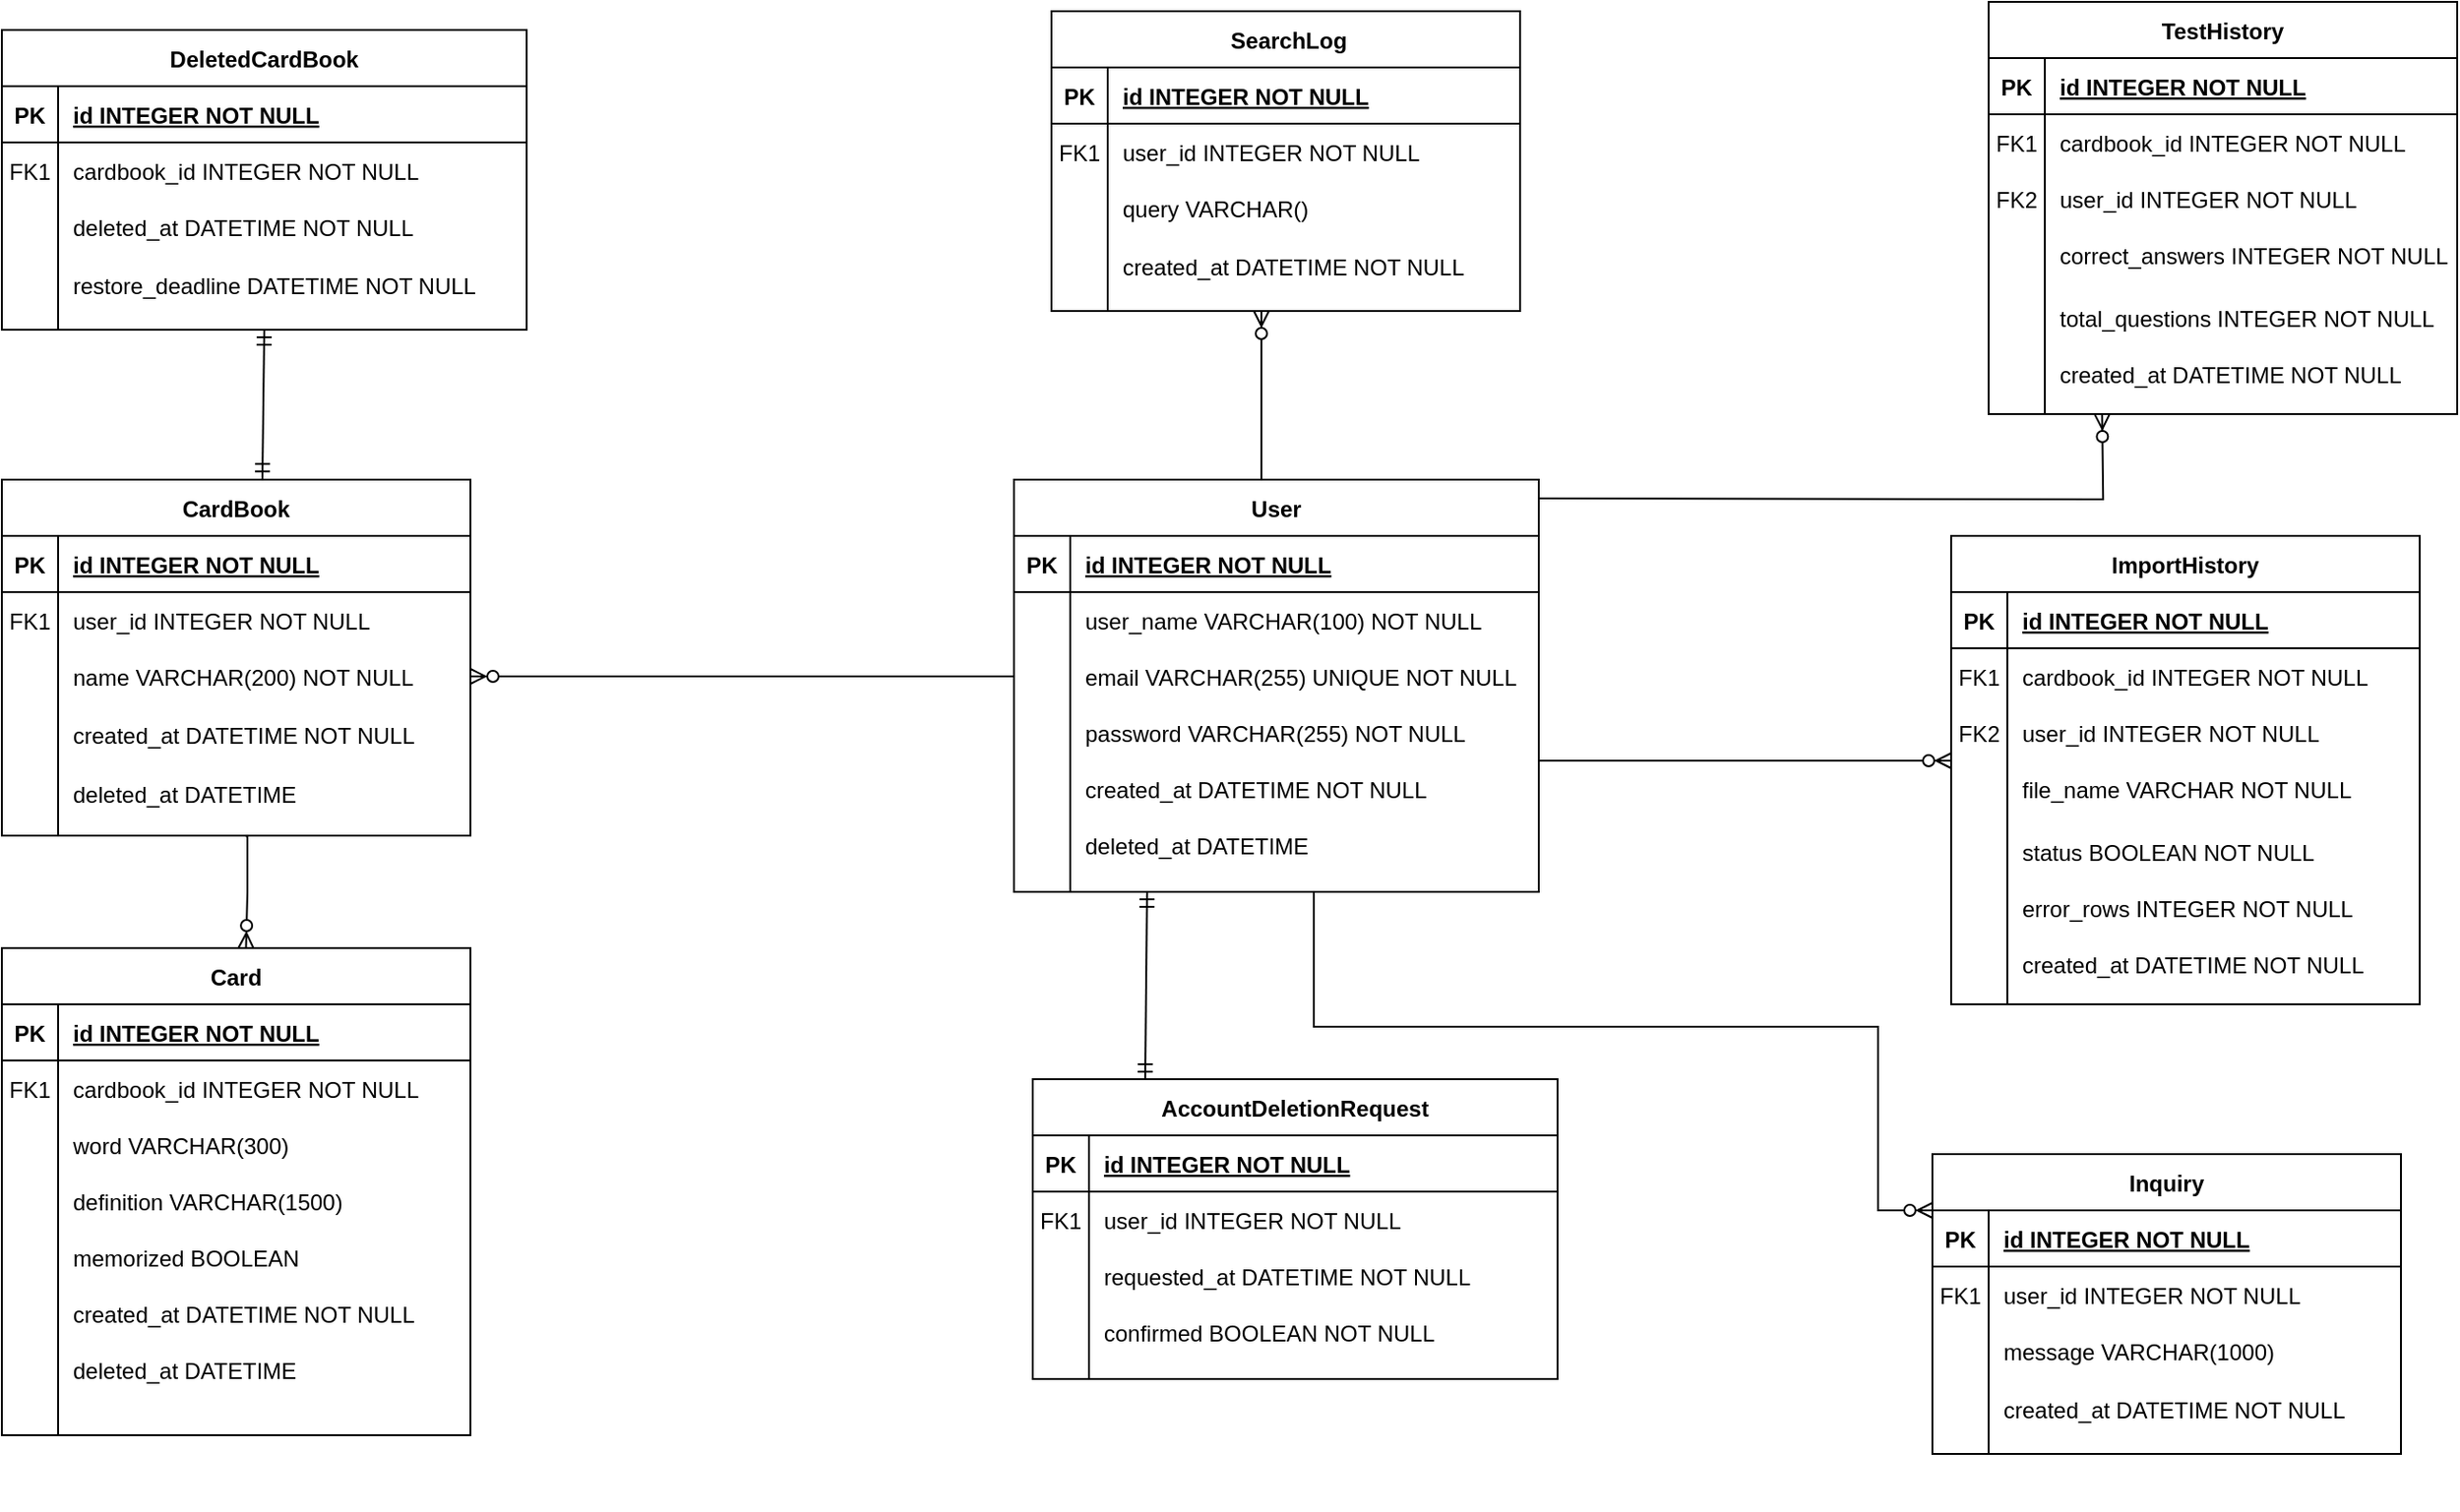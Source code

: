 <mxfile version="24.8.6">
  <diagram id="R2lEEEUBdFMjLlhIrx00" name="Page-1">
    <mxGraphModel dx="1985" dy="1203" grid="1" gridSize="10" guides="1" tooltips="1" connect="1" arrows="1" fold="1" page="1" pageScale="1" pageWidth="1600" pageHeight="900" math="0" shadow="0" extFonts="Permanent Marker^https://fonts.googleapis.com/css?family=Permanent+Marker">
      <root>
        <mxCell id="0" />
        <mxCell id="1" parent="0" />
        <mxCell id="qkzgwU8av69bWZAV1weR-19" value="" style="group" vertex="1" connectable="0" parent="1">
          <mxGeometry x="710" y="320" width="280" height="220" as="geometry" />
        </mxCell>
        <mxCell id="C-vyLk0tnHw3VtMMgP7b-23" value="User" style="shape=table;startSize=30;container=1;collapsible=1;childLayout=tableLayout;fixedRows=1;rowLines=0;fontStyle=1;align=center;resizeLast=1;" parent="qkzgwU8av69bWZAV1weR-19" vertex="1">
          <mxGeometry width="280" height="220" as="geometry" />
        </mxCell>
        <mxCell id="C-vyLk0tnHw3VtMMgP7b-24" value="" style="shape=partialRectangle;collapsible=0;dropTarget=0;pointerEvents=0;fillColor=none;points=[[0,0.5],[1,0.5]];portConstraint=eastwest;top=0;left=0;right=0;bottom=1;" parent="C-vyLk0tnHw3VtMMgP7b-23" vertex="1">
          <mxGeometry y="30" width="280" height="30" as="geometry" />
        </mxCell>
        <mxCell id="C-vyLk0tnHw3VtMMgP7b-25" value="PK" style="shape=partialRectangle;overflow=hidden;connectable=0;fillColor=none;top=0;left=0;bottom=0;right=0;fontStyle=1;" parent="C-vyLk0tnHw3VtMMgP7b-24" vertex="1">
          <mxGeometry width="30.0" height="30" as="geometry">
            <mxRectangle width="30.0" height="30" as="alternateBounds" />
          </mxGeometry>
        </mxCell>
        <mxCell id="C-vyLk0tnHw3VtMMgP7b-26" value="id INTEGER NOT NULL" style="shape=partialRectangle;overflow=hidden;connectable=0;fillColor=none;top=0;left=0;bottom=0;right=0;align=left;spacingLeft=6;fontStyle=5;" parent="C-vyLk0tnHw3VtMMgP7b-24" vertex="1">
          <mxGeometry x="30.0" width="250.0" height="30" as="geometry">
            <mxRectangle width="250.0" height="30" as="alternateBounds" />
          </mxGeometry>
        </mxCell>
        <mxCell id="C-vyLk0tnHw3VtMMgP7b-27" value="" style="shape=partialRectangle;collapsible=0;dropTarget=0;pointerEvents=0;fillColor=none;points=[[0,0.5],[1,0.5]];portConstraint=eastwest;top=0;left=0;right=0;bottom=0;" parent="C-vyLk0tnHw3VtMMgP7b-23" vertex="1">
          <mxGeometry y="60" width="280" height="30" as="geometry" />
        </mxCell>
        <mxCell id="C-vyLk0tnHw3VtMMgP7b-28" value="" style="shape=partialRectangle;overflow=hidden;connectable=0;fillColor=none;top=0;left=0;bottom=0;right=0;" parent="C-vyLk0tnHw3VtMMgP7b-27" vertex="1">
          <mxGeometry width="30.0" height="30" as="geometry">
            <mxRectangle width="30.0" height="30" as="alternateBounds" />
          </mxGeometry>
        </mxCell>
        <mxCell id="C-vyLk0tnHw3VtMMgP7b-29" value="user_name VARCHAR(100) NOT NULL" style="shape=partialRectangle;overflow=hidden;connectable=0;fillColor=none;top=0;left=0;bottom=0;right=0;align=left;spacingLeft=6;" parent="C-vyLk0tnHw3VtMMgP7b-27" vertex="1">
          <mxGeometry x="30.0" width="250.0" height="30" as="geometry">
            <mxRectangle width="250.0" height="30" as="alternateBounds" />
          </mxGeometry>
        </mxCell>
        <mxCell id="qkzgwU8av69bWZAV1weR-18" value="" style="group" vertex="1" connectable="0" parent="qkzgwU8av69bWZAV1weR-19">
          <mxGeometry x="30.0" y="90" width="240.0" height="130" as="geometry" />
        </mxCell>
        <mxCell id="qkzgwU8av69bWZAV1weR-10" value="email VARCHAR(255) UNIQUE NOT NULL" style="shape=partialRectangle;overflow=hidden;connectable=0;fillColor=none;top=0;left=0;bottom=0;right=0;align=left;spacingLeft=6;" vertex="1" parent="qkzgwU8av69bWZAV1weR-18">
          <mxGeometry width="240.0" height="30" as="geometry">
            <mxRectangle width="240.0" height="30" as="alternateBounds" />
          </mxGeometry>
        </mxCell>
        <mxCell id="qkzgwU8av69bWZAV1weR-11" value="password VARCHAR(255) NOT NULL" style="shape=partialRectangle;overflow=hidden;connectable=0;fillColor=none;top=0;left=0;bottom=0;right=0;align=left;spacingLeft=6;" vertex="1" parent="qkzgwU8av69bWZAV1weR-18">
          <mxGeometry y="30" width="240.0" height="30" as="geometry">
            <mxRectangle width="240.0" height="30" as="alternateBounds" />
          </mxGeometry>
        </mxCell>
        <mxCell id="qkzgwU8av69bWZAV1weR-12" value="" style="endArrow=none;html=1;rounded=0;" edge="1" parent="qkzgwU8av69bWZAV1weR-18">
          <mxGeometry width="50" height="50" relative="1" as="geometry">
            <mxPoint x="5.684e-14" y="130" as="sourcePoint" />
            <mxPoint x="5.684e-14" as="targetPoint" />
          </mxGeometry>
        </mxCell>
        <mxCell id="qkzgwU8av69bWZAV1weR-13" value="created_at DATETIME NOT NULL" style="shape=partialRectangle;overflow=hidden;connectable=0;fillColor=none;top=0;left=0;bottom=0;right=0;align=left;spacingLeft=6;" vertex="1" parent="qkzgwU8av69bWZAV1weR-18">
          <mxGeometry y="60" width="240.0" height="30" as="geometry">
            <mxRectangle width="240.0" height="30" as="alternateBounds" />
          </mxGeometry>
        </mxCell>
        <mxCell id="qkzgwU8av69bWZAV1weR-14" value="deleted_at DATETIME" style="shape=partialRectangle;overflow=hidden;connectable=0;fillColor=none;top=0;left=0;bottom=0;right=0;align=left;spacingLeft=6;" vertex="1" parent="qkzgwU8av69bWZAV1weR-18">
          <mxGeometry y="90" width="240.0" height="30" as="geometry">
            <mxRectangle width="240.0" height="30" as="alternateBounds" />
          </mxGeometry>
        </mxCell>
        <mxCell id="qkzgwU8av69bWZAV1weR-21" value="" style="group" vertex="1" connectable="0" parent="1">
          <mxGeometry x="170" y="320" width="250" height="190" as="geometry" />
        </mxCell>
        <mxCell id="qkzgwU8av69bWZAV1weR-17" value="" style="endArrow=none;html=1;rounded=0;entryX=0.12;entryY=0.995;entryDx=0;entryDy=0;entryPerimeter=0;" edge="1" parent="qkzgwU8av69bWZAV1weR-21" target="C-vyLk0tnHw3VtMMgP7b-9">
          <mxGeometry width="50" height="50" relative="1" as="geometry">
            <mxPoint x="30" y="190" as="sourcePoint" />
            <mxPoint x="65" y="126.667" as="targetPoint" />
          </mxGeometry>
        </mxCell>
        <mxCell id="qkzgwU8av69bWZAV1weR-20" value="" style="group" vertex="1" connectable="0" parent="qkzgwU8av69bWZAV1weR-21">
          <mxGeometry width="250" height="190" as="geometry" />
        </mxCell>
        <mxCell id="C-vyLk0tnHw3VtMMgP7b-2" value="CardBook" style="shape=table;startSize=30;container=1;collapsible=1;childLayout=tableLayout;fixedRows=1;rowLines=0;fontStyle=1;align=center;resizeLast=1;" parent="qkzgwU8av69bWZAV1weR-20" vertex="1">
          <mxGeometry width="250" height="190" as="geometry" />
        </mxCell>
        <mxCell id="C-vyLk0tnHw3VtMMgP7b-3" value="" style="shape=partialRectangle;collapsible=0;dropTarget=0;pointerEvents=0;fillColor=none;points=[[0,0.5],[1,0.5]];portConstraint=eastwest;top=0;left=0;right=0;bottom=1;" parent="C-vyLk0tnHw3VtMMgP7b-2" vertex="1">
          <mxGeometry y="30" width="250" height="30" as="geometry" />
        </mxCell>
        <mxCell id="C-vyLk0tnHw3VtMMgP7b-4" value="PK" style="shape=partialRectangle;overflow=hidden;connectable=0;fillColor=none;top=0;left=0;bottom=0;right=0;fontStyle=1;" parent="C-vyLk0tnHw3VtMMgP7b-3" vertex="1">
          <mxGeometry width="30" height="30" as="geometry">
            <mxRectangle width="30" height="30" as="alternateBounds" />
          </mxGeometry>
        </mxCell>
        <mxCell id="C-vyLk0tnHw3VtMMgP7b-5" value="id INTEGER NOT NULL " style="shape=partialRectangle;overflow=hidden;connectable=0;fillColor=none;top=0;left=0;bottom=0;right=0;align=left;spacingLeft=6;fontStyle=5;" parent="C-vyLk0tnHw3VtMMgP7b-3" vertex="1">
          <mxGeometry x="30" width="220" height="30" as="geometry">
            <mxRectangle width="220" height="30" as="alternateBounds" />
          </mxGeometry>
        </mxCell>
        <mxCell id="C-vyLk0tnHw3VtMMgP7b-6" value="" style="shape=partialRectangle;collapsible=0;dropTarget=0;pointerEvents=0;fillColor=none;points=[[0,0.5],[1,0.5]];portConstraint=eastwest;top=0;left=0;right=0;bottom=0;" parent="C-vyLk0tnHw3VtMMgP7b-2" vertex="1">
          <mxGeometry y="60" width="250" height="30" as="geometry" />
        </mxCell>
        <mxCell id="C-vyLk0tnHw3VtMMgP7b-7" value="FK1" style="shape=partialRectangle;overflow=hidden;connectable=0;fillColor=none;top=0;left=0;bottom=0;right=0;" parent="C-vyLk0tnHw3VtMMgP7b-6" vertex="1">
          <mxGeometry width="30" height="30" as="geometry">
            <mxRectangle width="30" height="30" as="alternateBounds" />
          </mxGeometry>
        </mxCell>
        <mxCell id="C-vyLk0tnHw3VtMMgP7b-8" value="user_id INTEGER NOT NULL" style="shape=partialRectangle;overflow=hidden;connectable=0;fillColor=none;top=0;left=0;bottom=0;right=0;align=left;spacingLeft=6;" parent="C-vyLk0tnHw3VtMMgP7b-6" vertex="1">
          <mxGeometry x="30" width="220" height="30" as="geometry">
            <mxRectangle width="220" height="30" as="alternateBounds" />
          </mxGeometry>
        </mxCell>
        <mxCell id="C-vyLk0tnHw3VtMMgP7b-9" value="" style="shape=partialRectangle;collapsible=0;dropTarget=0;pointerEvents=0;fillColor=none;points=[[0,0.5],[1,0.5]];portConstraint=eastwest;top=0;left=0;right=0;bottom=0;" parent="C-vyLk0tnHw3VtMMgP7b-2" vertex="1">
          <mxGeometry y="90" width="250" height="30" as="geometry" />
        </mxCell>
        <mxCell id="C-vyLk0tnHw3VtMMgP7b-10" value="" style="shape=partialRectangle;overflow=hidden;connectable=0;fillColor=none;top=0;left=0;bottom=0;right=0;" parent="C-vyLk0tnHw3VtMMgP7b-9" vertex="1">
          <mxGeometry width="30" height="30" as="geometry">
            <mxRectangle width="30" height="30" as="alternateBounds" />
          </mxGeometry>
        </mxCell>
        <mxCell id="C-vyLk0tnHw3VtMMgP7b-11" value="name VARCHAR(200) NOT NULL" style="shape=partialRectangle;overflow=hidden;connectable=0;fillColor=none;top=0;left=0;bottom=0;right=0;align=left;spacingLeft=6;" parent="C-vyLk0tnHw3VtMMgP7b-9" vertex="1">
          <mxGeometry x="30" width="220" height="30" as="geometry">
            <mxRectangle width="220" height="30" as="alternateBounds" />
          </mxGeometry>
        </mxCell>
        <mxCell id="qkzgwU8av69bWZAV1weR-15" value="created_at DATETIME NOT NULL" style="shape=partialRectangle;overflow=hidden;connectable=0;fillColor=none;top=0;left=0;bottom=0;right=0;align=left;spacingLeft=6;container=1;" vertex="1" parent="qkzgwU8av69bWZAV1weR-20">
          <mxGeometry x="30" y="119.997" width="220" height="31.667" as="geometry">
            <mxRectangle width="220" height="30" as="alternateBounds" />
          </mxGeometry>
        </mxCell>
        <mxCell id="qkzgwU8av69bWZAV1weR-16" value="deleted_at DATETIME" style="shape=partialRectangle;overflow=hidden;connectable=0;fillColor=none;top=0;left=0;bottom=0;right=0;align=left;spacingLeft=6;" vertex="1" parent="qkzgwU8av69bWZAV1weR-20">
          <mxGeometry x="30" y="151.663" width="220" height="31.667" as="geometry">
            <mxRectangle width="220" height="30" as="alternateBounds" />
          </mxGeometry>
        </mxCell>
        <mxCell id="qkzgwU8av69bWZAV1weR-58" value="" style="group" vertex="1" connectable="0" parent="1">
          <mxGeometry x="170" y="80" width="280" height="190" as="geometry" />
        </mxCell>
        <mxCell id="qkzgwU8av69bWZAV1weR-59" value="" style="endArrow=none;html=1;rounded=0;" edge="1" parent="qkzgwU8av69bWZAV1weR-58">
          <mxGeometry width="50" height="50" relative="1" as="geometry">
            <mxPoint x="30" y="160" as="sourcePoint" />
            <mxPoint x="30" y="120" as="targetPoint" />
          </mxGeometry>
        </mxCell>
        <mxCell id="qkzgwU8av69bWZAV1weR-60" value="" style="group" vertex="1" connectable="0" parent="qkzgwU8av69bWZAV1weR-58">
          <mxGeometry width="280" height="190" as="geometry" />
        </mxCell>
        <mxCell id="qkzgwU8av69bWZAV1weR-61" value="DeletedCardBook" style="shape=table;startSize=30;container=1;collapsible=1;childLayout=tableLayout;fixedRows=1;rowLines=0;fontStyle=1;align=center;resizeLast=1;" vertex="1" parent="qkzgwU8av69bWZAV1weR-60">
          <mxGeometry width="280" height="160" as="geometry" />
        </mxCell>
        <mxCell id="qkzgwU8av69bWZAV1weR-62" value="" style="shape=partialRectangle;collapsible=0;dropTarget=0;pointerEvents=0;fillColor=none;points=[[0,0.5],[1,0.5]];portConstraint=eastwest;top=0;left=0;right=0;bottom=1;" vertex="1" parent="qkzgwU8av69bWZAV1weR-61">
          <mxGeometry y="30" width="280" height="30" as="geometry" />
        </mxCell>
        <mxCell id="qkzgwU8av69bWZAV1weR-63" value="PK" style="shape=partialRectangle;overflow=hidden;connectable=0;fillColor=none;top=0;left=0;bottom=0;right=0;fontStyle=1;" vertex="1" parent="qkzgwU8av69bWZAV1weR-62">
          <mxGeometry width="30" height="30" as="geometry">
            <mxRectangle width="30" height="30" as="alternateBounds" />
          </mxGeometry>
        </mxCell>
        <mxCell id="qkzgwU8av69bWZAV1weR-64" value="id INTEGER NOT NULL " style="shape=partialRectangle;overflow=hidden;connectable=0;fillColor=none;top=0;left=0;bottom=0;right=0;align=left;spacingLeft=6;fontStyle=5;" vertex="1" parent="qkzgwU8av69bWZAV1weR-62">
          <mxGeometry x="30" width="250" height="30" as="geometry">
            <mxRectangle width="250" height="30" as="alternateBounds" />
          </mxGeometry>
        </mxCell>
        <mxCell id="qkzgwU8av69bWZAV1weR-65" value="" style="shape=partialRectangle;collapsible=0;dropTarget=0;pointerEvents=0;fillColor=none;points=[[0,0.5],[1,0.5]];portConstraint=eastwest;top=0;left=0;right=0;bottom=0;" vertex="1" parent="qkzgwU8av69bWZAV1weR-61">
          <mxGeometry y="60" width="280" height="30" as="geometry" />
        </mxCell>
        <mxCell id="qkzgwU8av69bWZAV1weR-66" value="FK1" style="shape=partialRectangle;overflow=hidden;connectable=0;fillColor=none;top=0;left=0;bottom=0;right=0;" vertex="1" parent="qkzgwU8av69bWZAV1weR-65">
          <mxGeometry width="30" height="30" as="geometry">
            <mxRectangle width="30" height="30" as="alternateBounds" />
          </mxGeometry>
        </mxCell>
        <mxCell id="qkzgwU8av69bWZAV1weR-67" value="cardbook_id INTEGER NOT NULL" style="shape=partialRectangle;overflow=hidden;connectable=0;fillColor=none;top=0;left=0;bottom=0;right=0;align=left;spacingLeft=6;" vertex="1" parent="qkzgwU8av69bWZAV1weR-65">
          <mxGeometry x="30" width="250" height="30" as="geometry">
            <mxRectangle width="250" height="30" as="alternateBounds" />
          </mxGeometry>
        </mxCell>
        <mxCell id="qkzgwU8av69bWZAV1weR-68" value="" style="shape=partialRectangle;collapsible=0;dropTarget=0;pointerEvents=0;fillColor=none;points=[[0,0.5],[1,0.5]];portConstraint=eastwest;top=0;left=0;right=0;bottom=0;" vertex="1" parent="qkzgwU8av69bWZAV1weR-61">
          <mxGeometry y="90" width="280" height="30" as="geometry" />
        </mxCell>
        <mxCell id="qkzgwU8av69bWZAV1weR-69" value="" style="shape=partialRectangle;overflow=hidden;connectable=0;fillColor=none;top=0;left=0;bottom=0;right=0;" vertex="1" parent="qkzgwU8av69bWZAV1weR-68">
          <mxGeometry width="30" height="30" as="geometry">
            <mxRectangle width="30" height="30" as="alternateBounds" />
          </mxGeometry>
        </mxCell>
        <mxCell id="qkzgwU8av69bWZAV1weR-70" value="deleted_at DATETIME NOT NULL" style="shape=partialRectangle;overflow=hidden;connectable=0;fillColor=none;top=0;left=0;bottom=0;right=0;align=left;spacingLeft=6;" vertex="1" parent="qkzgwU8av69bWZAV1weR-68">
          <mxGeometry x="30" width="250" height="30" as="geometry">
            <mxRectangle width="250" height="30" as="alternateBounds" />
          </mxGeometry>
        </mxCell>
        <mxCell id="qkzgwU8av69bWZAV1weR-71" value="restore_deadline DATETIME NOT NULL" style="shape=partialRectangle;overflow=hidden;connectable=0;fillColor=none;top=0;left=0;bottom=0;right=0;align=left;spacingLeft=6;container=1;" vertex="1" parent="qkzgwU8av69bWZAV1weR-60">
          <mxGeometry x="30" y="120" width="240" height="31.67" as="geometry">
            <mxRectangle width="220" height="30" as="alternateBounds" />
          </mxGeometry>
        </mxCell>
        <mxCell id="qkzgwU8av69bWZAV1weR-76" value="" style="group" vertex="1" connectable="0" parent="1">
          <mxGeometry x="170" y="570" width="250" height="260" as="geometry" />
        </mxCell>
        <mxCell id="qkzgwU8av69bWZAV1weR-22" value="" style="group" vertex="1" connectable="0" parent="qkzgwU8av69bWZAV1weR-76">
          <mxGeometry width="250" height="260" as="geometry" />
        </mxCell>
        <mxCell id="qkzgwU8av69bWZAV1weR-23" value="" style="endArrow=none;html=1;rounded=0;entryX=0.12;entryY=0.995;entryDx=0;entryDy=0;entryPerimeter=0;" edge="1" parent="qkzgwU8av69bWZAV1weR-22" target="qkzgwU8av69bWZAV1weR-32">
          <mxGeometry width="50" height="50" relative="1" as="geometry">
            <mxPoint x="30" y="180" as="sourcePoint" />
            <mxPoint x="65" y="120" as="targetPoint" />
          </mxGeometry>
        </mxCell>
        <mxCell id="qkzgwU8av69bWZAV1weR-24" value="" style="group" vertex="1" connectable="0" parent="qkzgwU8av69bWZAV1weR-22">
          <mxGeometry width="250" height="260" as="geometry" />
        </mxCell>
        <mxCell id="qkzgwU8av69bWZAV1weR-54" value="" style="group" vertex="1" connectable="0" parent="qkzgwU8av69bWZAV1weR-24">
          <mxGeometry width="250" height="260" as="geometry" />
        </mxCell>
        <mxCell id="qkzgwU8av69bWZAV1weR-75" value="" style="group" vertex="1" connectable="0" parent="qkzgwU8av69bWZAV1weR-54">
          <mxGeometry width="250" height="260" as="geometry" />
        </mxCell>
        <mxCell id="qkzgwU8av69bWZAV1weR-25" value="Card" style="shape=table;startSize=30;container=1;collapsible=1;childLayout=tableLayout;fixedRows=1;rowLines=0;fontStyle=1;align=center;resizeLast=1;" vertex="1" parent="qkzgwU8av69bWZAV1weR-75">
          <mxGeometry width="250" height="260" as="geometry" />
        </mxCell>
        <mxCell id="qkzgwU8av69bWZAV1weR-26" value="" style="shape=partialRectangle;collapsible=0;dropTarget=0;pointerEvents=0;fillColor=none;points=[[0,0.5],[1,0.5]];portConstraint=eastwest;top=0;left=0;right=0;bottom=1;" vertex="1" parent="qkzgwU8av69bWZAV1weR-25">
          <mxGeometry y="30" width="250" height="30" as="geometry" />
        </mxCell>
        <mxCell id="qkzgwU8av69bWZAV1weR-27" value="PK" style="shape=partialRectangle;overflow=hidden;connectable=0;fillColor=none;top=0;left=0;bottom=0;right=0;fontStyle=1;" vertex="1" parent="qkzgwU8av69bWZAV1weR-26">
          <mxGeometry width="30" height="30" as="geometry">
            <mxRectangle width="30" height="30" as="alternateBounds" />
          </mxGeometry>
        </mxCell>
        <mxCell id="qkzgwU8av69bWZAV1weR-28" value="id INTEGER NOT NULL " style="shape=partialRectangle;overflow=hidden;connectable=0;fillColor=none;top=0;left=0;bottom=0;right=0;align=left;spacingLeft=6;fontStyle=5;" vertex="1" parent="qkzgwU8av69bWZAV1weR-26">
          <mxGeometry x="30" width="220" height="30" as="geometry">
            <mxRectangle width="220" height="30" as="alternateBounds" />
          </mxGeometry>
        </mxCell>
        <mxCell id="qkzgwU8av69bWZAV1weR-29" value="" style="shape=partialRectangle;collapsible=0;dropTarget=0;pointerEvents=0;fillColor=none;points=[[0,0.5],[1,0.5]];portConstraint=eastwest;top=0;left=0;right=0;bottom=0;" vertex="1" parent="qkzgwU8av69bWZAV1weR-25">
          <mxGeometry y="60" width="250" height="30" as="geometry" />
        </mxCell>
        <mxCell id="qkzgwU8av69bWZAV1weR-30" value="FK1" style="shape=partialRectangle;overflow=hidden;connectable=0;fillColor=none;top=0;left=0;bottom=0;right=0;" vertex="1" parent="qkzgwU8av69bWZAV1weR-29">
          <mxGeometry width="30" height="30" as="geometry">
            <mxRectangle width="30" height="30" as="alternateBounds" />
          </mxGeometry>
        </mxCell>
        <mxCell id="qkzgwU8av69bWZAV1weR-31" value="cardbook_id INTEGER NOT NULL" style="shape=partialRectangle;overflow=hidden;connectable=0;fillColor=none;top=0;left=0;bottom=0;right=0;align=left;spacingLeft=6;" vertex="1" parent="qkzgwU8av69bWZAV1weR-29">
          <mxGeometry x="30" width="220" height="30" as="geometry">
            <mxRectangle width="220" height="30" as="alternateBounds" />
          </mxGeometry>
        </mxCell>
        <mxCell id="qkzgwU8av69bWZAV1weR-32" value="" style="shape=partialRectangle;collapsible=0;dropTarget=0;pointerEvents=0;fillColor=none;points=[[0,0.5],[1,0.5]];portConstraint=eastwest;top=0;left=0;right=0;bottom=0;" vertex="1" parent="qkzgwU8av69bWZAV1weR-25">
          <mxGeometry y="90" width="250" height="30" as="geometry" />
        </mxCell>
        <mxCell id="qkzgwU8av69bWZAV1weR-33" value="" style="shape=partialRectangle;overflow=hidden;connectable=0;fillColor=none;top=0;left=0;bottom=0;right=0;" vertex="1" parent="qkzgwU8av69bWZAV1weR-32">
          <mxGeometry width="30" height="30" as="geometry">
            <mxRectangle width="30" height="30" as="alternateBounds" />
          </mxGeometry>
        </mxCell>
        <mxCell id="qkzgwU8av69bWZAV1weR-34" value="word VARCHAR(300)" style="shape=partialRectangle;overflow=hidden;connectable=0;fillColor=none;top=0;left=0;bottom=0;right=0;align=left;spacingLeft=6;" vertex="1" parent="qkzgwU8av69bWZAV1weR-32">
          <mxGeometry x="30" width="220" height="30" as="geometry">
            <mxRectangle width="220" height="30" as="alternateBounds" />
          </mxGeometry>
        </mxCell>
        <mxCell id="qkzgwU8av69bWZAV1weR-35" value="created_at DATETIME NOT NULL" style="shape=partialRectangle;overflow=hidden;connectable=0;fillColor=none;top=0;left=0;bottom=0;right=0;align=left;spacingLeft=6;container=1;" vertex="1" parent="qkzgwU8av69bWZAV1weR-75">
          <mxGeometry x="30" y="180" width="220" height="30" as="geometry">
            <mxRectangle width="220" height="30" as="alternateBounds" />
          </mxGeometry>
        </mxCell>
        <mxCell id="qkzgwU8av69bWZAV1weR-36" value="deleted_at DATETIME" style="shape=partialRectangle;overflow=hidden;connectable=0;fillColor=none;top=0;left=0;bottom=0;right=0;align=left;spacingLeft=6;" vertex="1" parent="qkzgwU8av69bWZAV1weR-75">
          <mxGeometry x="30" y="210" width="220" height="30" as="geometry">
            <mxRectangle width="220" height="30" as="alternateBounds" />
          </mxGeometry>
        </mxCell>
        <mxCell id="qkzgwU8av69bWZAV1weR-52" value="definition VARCHAR(1500) " style="shape=partialRectangle;overflow=hidden;connectable=0;fillColor=none;top=0;left=0;bottom=0;right=0;align=left;spacingLeft=6;container=1;" vertex="1" collapsed="1" parent="qkzgwU8av69bWZAV1weR-75">
          <mxGeometry x="30" y="120" width="220" height="30" as="geometry">
            <mxRectangle x="30" y="120" width="220" height="30" as="alternateBounds" />
          </mxGeometry>
        </mxCell>
        <mxCell id="qkzgwU8av69bWZAV1weR-53" value="memorized BOOLEAN" style="shape=partialRectangle;overflow=hidden;connectable=0;fillColor=none;top=0;left=0;bottom=0;right=0;align=left;spacingLeft=6;" vertex="1" parent="qkzgwU8av69bWZAV1weR-75">
          <mxGeometry x="30" y="150" width="220" height="30" as="geometry">
            <mxRectangle width="220" height="30" as="alternateBounds" />
          </mxGeometry>
        </mxCell>
        <mxCell id="qkzgwU8av69bWZAV1weR-55" value="" style="endArrow=none;html=1;rounded=0;" edge="1" parent="qkzgwU8av69bWZAV1weR-76">
          <mxGeometry relative="1" as="geometry">
            <mxPoint x="30" y="180" as="sourcePoint" />
            <mxPoint x="30" y="260" as="targetPoint" />
          </mxGeometry>
        </mxCell>
        <mxCell id="qkzgwU8av69bWZAV1weR-56" value="" style="resizable=0;html=1;whiteSpace=wrap;align=right;verticalAlign=bottom;" connectable="0" vertex="1" parent="qkzgwU8av69bWZAV1weR-55">
          <mxGeometry x="1" relative="1" as="geometry">
            <mxPoint x="-10" y="10" as="offset" />
          </mxGeometry>
        </mxCell>
        <mxCell id="qkzgwU8av69bWZAV1weR-77" value="" style="group" vertex="1" connectable="0" parent="1">
          <mxGeometry x="730" y="70" width="250" height="190" as="geometry" />
        </mxCell>
        <mxCell id="qkzgwU8av69bWZAV1weR-78" value="" style="endArrow=none;html=1;rounded=0;entryX=0.12;entryY=0.995;entryDx=0;entryDy=0;entryPerimeter=0;" edge="1" parent="qkzgwU8av69bWZAV1weR-77" target="qkzgwU8av69bWZAV1weR-87">
          <mxGeometry width="50" height="50" relative="1" as="geometry">
            <mxPoint x="30" y="160" as="sourcePoint" />
            <mxPoint x="65" y="126.667" as="targetPoint" />
          </mxGeometry>
        </mxCell>
        <mxCell id="qkzgwU8av69bWZAV1weR-79" value="" style="group" vertex="1" connectable="0" parent="qkzgwU8av69bWZAV1weR-77">
          <mxGeometry width="250" height="190" as="geometry" />
        </mxCell>
        <mxCell id="qkzgwU8av69bWZAV1weR-80" value=" SearchLog" style="shape=table;startSize=30;container=1;collapsible=1;childLayout=tableLayout;fixedRows=1;rowLines=0;fontStyle=1;align=center;resizeLast=1;" vertex="1" parent="qkzgwU8av69bWZAV1weR-79">
          <mxGeometry width="250" height="160" as="geometry" />
        </mxCell>
        <mxCell id="qkzgwU8av69bWZAV1weR-81" value="" style="shape=partialRectangle;collapsible=0;dropTarget=0;pointerEvents=0;fillColor=none;points=[[0,0.5],[1,0.5]];portConstraint=eastwest;top=0;left=0;right=0;bottom=1;" vertex="1" parent="qkzgwU8av69bWZAV1weR-80">
          <mxGeometry y="30" width="250" height="30" as="geometry" />
        </mxCell>
        <mxCell id="qkzgwU8av69bWZAV1weR-82" value="PK" style="shape=partialRectangle;overflow=hidden;connectable=0;fillColor=none;top=0;left=0;bottom=0;right=0;fontStyle=1;" vertex="1" parent="qkzgwU8av69bWZAV1weR-81">
          <mxGeometry width="30" height="30" as="geometry">
            <mxRectangle width="30" height="30" as="alternateBounds" />
          </mxGeometry>
        </mxCell>
        <mxCell id="qkzgwU8av69bWZAV1weR-83" value="id INTEGER NOT NULL " style="shape=partialRectangle;overflow=hidden;connectable=0;fillColor=none;top=0;left=0;bottom=0;right=0;align=left;spacingLeft=6;fontStyle=5;" vertex="1" parent="qkzgwU8av69bWZAV1weR-81">
          <mxGeometry x="30" width="220" height="30" as="geometry">
            <mxRectangle width="220" height="30" as="alternateBounds" />
          </mxGeometry>
        </mxCell>
        <mxCell id="qkzgwU8av69bWZAV1weR-84" value="" style="shape=partialRectangle;collapsible=0;dropTarget=0;pointerEvents=0;fillColor=none;points=[[0,0.5],[1,0.5]];portConstraint=eastwest;top=0;left=0;right=0;bottom=0;" vertex="1" parent="qkzgwU8av69bWZAV1weR-80">
          <mxGeometry y="60" width="250" height="30" as="geometry" />
        </mxCell>
        <mxCell id="qkzgwU8av69bWZAV1weR-85" value="FK1" style="shape=partialRectangle;overflow=hidden;connectable=0;fillColor=none;top=0;left=0;bottom=0;right=0;" vertex="1" parent="qkzgwU8av69bWZAV1weR-84">
          <mxGeometry width="30" height="30" as="geometry">
            <mxRectangle width="30" height="30" as="alternateBounds" />
          </mxGeometry>
        </mxCell>
        <mxCell id="qkzgwU8av69bWZAV1weR-86" value="user_id INTEGER NOT NULL" style="shape=partialRectangle;overflow=hidden;connectable=0;fillColor=none;top=0;left=0;bottom=0;right=0;align=left;spacingLeft=6;" vertex="1" parent="qkzgwU8av69bWZAV1weR-84">
          <mxGeometry x="30" width="220" height="30" as="geometry">
            <mxRectangle width="220" height="30" as="alternateBounds" />
          </mxGeometry>
        </mxCell>
        <mxCell id="qkzgwU8av69bWZAV1weR-87" value="" style="shape=partialRectangle;collapsible=0;dropTarget=0;pointerEvents=0;fillColor=none;points=[[0,0.5],[1,0.5]];portConstraint=eastwest;top=0;left=0;right=0;bottom=0;" vertex="1" parent="qkzgwU8av69bWZAV1weR-80">
          <mxGeometry y="90" width="250" height="30" as="geometry" />
        </mxCell>
        <mxCell id="qkzgwU8av69bWZAV1weR-88" value="" style="shape=partialRectangle;overflow=hidden;connectable=0;fillColor=none;top=0;left=0;bottom=0;right=0;" vertex="1" parent="qkzgwU8av69bWZAV1weR-87">
          <mxGeometry width="30" height="30" as="geometry">
            <mxRectangle width="30" height="30" as="alternateBounds" />
          </mxGeometry>
        </mxCell>
        <mxCell id="qkzgwU8av69bWZAV1weR-89" value="query VARCHAR()" style="shape=partialRectangle;overflow=hidden;connectable=0;fillColor=none;top=0;left=0;bottom=0;right=0;align=left;spacingLeft=6;" vertex="1" parent="qkzgwU8av69bWZAV1weR-87">
          <mxGeometry x="30" width="220" height="30" as="geometry">
            <mxRectangle width="220" height="30" as="alternateBounds" />
          </mxGeometry>
        </mxCell>
        <mxCell id="qkzgwU8av69bWZAV1weR-90" value="created_at DATETIME NOT NULL" style="shape=partialRectangle;overflow=hidden;connectable=0;fillColor=none;top=0;left=0;bottom=0;right=0;align=left;spacingLeft=6;container=1;" vertex="1" parent="qkzgwU8av69bWZAV1weR-79">
          <mxGeometry x="30" y="119.997" width="220" height="31.667" as="geometry">
            <mxRectangle width="220" height="30" as="alternateBounds" />
          </mxGeometry>
        </mxCell>
        <mxCell id="qkzgwU8av69bWZAV1weR-93" value="" style="group" vertex="1" connectable="0" parent="1">
          <mxGeometry x="1230" y="65" width="250" height="220" as="geometry" />
        </mxCell>
        <mxCell id="qkzgwU8av69bWZAV1weR-94" value="" style="endArrow=none;html=1;rounded=0;entryX=0.12;entryY=0.995;entryDx=0;entryDy=0;entryPerimeter=0;" edge="1" parent="qkzgwU8av69bWZAV1weR-93" target="qkzgwU8av69bWZAV1weR-103">
          <mxGeometry width="50" height="50" relative="1" as="geometry">
            <mxPoint x="30" y="220" as="sourcePoint" />
            <mxPoint x="65" y="146.667" as="targetPoint" />
          </mxGeometry>
        </mxCell>
        <mxCell id="qkzgwU8av69bWZAV1weR-96" value="TestHistory" style="shape=table;startSize=30;container=1;collapsible=1;childLayout=tableLayout;fixedRows=1;rowLines=0;fontStyle=1;align=center;resizeLast=1;" vertex="1" parent="qkzgwU8av69bWZAV1weR-93">
          <mxGeometry width="250" height="220" as="geometry" />
        </mxCell>
        <mxCell id="qkzgwU8av69bWZAV1weR-97" value="" style="shape=partialRectangle;collapsible=0;dropTarget=0;pointerEvents=0;fillColor=none;points=[[0,0.5],[1,0.5]];portConstraint=eastwest;top=0;left=0;right=0;bottom=1;" vertex="1" parent="qkzgwU8av69bWZAV1weR-96">
          <mxGeometry y="30" width="250" height="30" as="geometry" />
        </mxCell>
        <mxCell id="qkzgwU8av69bWZAV1weR-98" value="PK" style="shape=partialRectangle;overflow=hidden;connectable=0;fillColor=none;top=0;left=0;bottom=0;right=0;fontStyle=1;" vertex="1" parent="qkzgwU8av69bWZAV1weR-97">
          <mxGeometry width="30" height="30" as="geometry">
            <mxRectangle width="30" height="30" as="alternateBounds" />
          </mxGeometry>
        </mxCell>
        <mxCell id="qkzgwU8av69bWZAV1weR-99" value="id INTEGER NOT NULL " style="shape=partialRectangle;overflow=hidden;connectable=0;fillColor=none;top=0;left=0;bottom=0;right=0;align=left;spacingLeft=6;fontStyle=5;" vertex="1" parent="qkzgwU8av69bWZAV1weR-97">
          <mxGeometry x="30" width="220" height="30" as="geometry">
            <mxRectangle width="220" height="30" as="alternateBounds" />
          </mxGeometry>
        </mxCell>
        <mxCell id="qkzgwU8av69bWZAV1weR-100" value="" style="shape=partialRectangle;collapsible=0;dropTarget=0;pointerEvents=0;fillColor=none;points=[[0,0.5],[1,0.5]];portConstraint=eastwest;top=0;left=0;right=0;bottom=0;" vertex="1" parent="qkzgwU8av69bWZAV1weR-96">
          <mxGeometry y="60" width="250" height="30" as="geometry" />
        </mxCell>
        <mxCell id="qkzgwU8av69bWZAV1weR-101" value="FK1" style="shape=partialRectangle;overflow=hidden;connectable=0;fillColor=none;top=0;left=0;bottom=0;right=0;" vertex="1" parent="qkzgwU8av69bWZAV1weR-100">
          <mxGeometry width="30" height="30" as="geometry">
            <mxRectangle width="30" height="30" as="alternateBounds" />
          </mxGeometry>
        </mxCell>
        <mxCell id="qkzgwU8av69bWZAV1weR-102" value="cardbook_id INTEGER NOT NULL" style="shape=partialRectangle;overflow=hidden;connectable=0;fillColor=none;top=0;left=0;bottom=0;right=0;align=left;spacingLeft=6;" vertex="1" parent="qkzgwU8av69bWZAV1weR-100">
          <mxGeometry x="30" width="220" height="30" as="geometry">
            <mxRectangle width="220" height="30" as="alternateBounds" />
          </mxGeometry>
        </mxCell>
        <mxCell id="qkzgwU8av69bWZAV1weR-103" value="" style="shape=partialRectangle;collapsible=0;dropTarget=0;pointerEvents=0;fillColor=none;points=[[0,0.5],[1,0.5]];portConstraint=eastwest;top=0;left=0;right=0;bottom=0;" vertex="1" parent="qkzgwU8av69bWZAV1weR-96">
          <mxGeometry y="90" width="250" height="30" as="geometry" />
        </mxCell>
        <mxCell id="qkzgwU8av69bWZAV1weR-104" value="" style="shape=partialRectangle;overflow=hidden;connectable=0;fillColor=none;top=0;left=0;bottom=0;right=0;" vertex="1" parent="qkzgwU8av69bWZAV1weR-103">
          <mxGeometry width="30" height="30" as="geometry">
            <mxRectangle width="30" height="30" as="alternateBounds" />
          </mxGeometry>
        </mxCell>
        <mxCell id="qkzgwU8av69bWZAV1weR-105" value="user_id INTEGER NOT NULL" style="shape=partialRectangle;overflow=hidden;connectable=0;fillColor=none;top=0;left=0;bottom=0;right=0;align=left;spacingLeft=6;" vertex="1" parent="qkzgwU8av69bWZAV1weR-103">
          <mxGeometry x="30" width="220" height="30" as="geometry">
            <mxRectangle width="220" height="30" as="alternateBounds" />
          </mxGeometry>
        </mxCell>
        <mxCell id="qkzgwU8av69bWZAV1weR-106" value="total_questions INTEGER NOT NULL" style="shape=partialRectangle;overflow=hidden;connectable=0;fillColor=none;top=0;left=0;bottom=0;right=0;align=left;spacingLeft=6;container=1;" vertex="1" parent="qkzgwU8av69bWZAV1weR-93">
          <mxGeometry x="30" y="150.004" width="220" height="36.667" as="geometry">
            <mxRectangle width="220" height="30" as="alternateBounds" />
          </mxGeometry>
        </mxCell>
        <mxCell id="qkzgwU8av69bWZAV1weR-107" value="created_at DATETIME NOT NULL" style="shape=partialRectangle;overflow=hidden;connectable=0;fillColor=none;top=0;left=0;bottom=0;right=0;align=left;spacingLeft=6;" vertex="1" parent="qkzgwU8av69bWZAV1weR-93">
          <mxGeometry x="30" y="180.0" width="220" height="36.667" as="geometry">
            <mxRectangle width="220" height="30" as="alternateBounds" />
          </mxGeometry>
        </mxCell>
        <mxCell id="qkzgwU8av69bWZAV1weR-122" value="correct_answers INTEGER NOT NULL" style="shape=partialRectangle;overflow=hidden;connectable=0;fillColor=none;top=0;left=0;bottom=0;right=0;align=left;spacingLeft=6;" vertex="1" parent="qkzgwU8av69bWZAV1weR-93">
          <mxGeometry x="30" y="120" width="220" height="30" as="geometry">
            <mxRectangle width="220" height="30" as="alternateBounds" />
          </mxGeometry>
        </mxCell>
        <mxCell id="qkzgwU8av69bWZAV1weR-154" value="FK2" style="shape=partialRectangle;overflow=hidden;connectable=0;fillColor=none;top=0;left=0;bottom=0;right=0;" vertex="1" parent="qkzgwU8av69bWZAV1weR-93">
          <mxGeometry y="90" width="30" height="30" as="geometry">
            <mxRectangle width="30" height="30" as="alternateBounds" />
          </mxGeometry>
        </mxCell>
        <mxCell id="qkzgwU8av69bWZAV1weR-108" value="" style="group" vertex="1" connectable="0" parent="1">
          <mxGeometry x="1200" y="680" width="250" height="190" as="geometry" />
        </mxCell>
        <mxCell id="qkzgwU8av69bWZAV1weR-109" value="" style="endArrow=none;html=1;rounded=0;entryX=0.12;entryY=0.995;entryDx=0;entryDy=0;entryPerimeter=0;" edge="1" parent="qkzgwU8av69bWZAV1weR-108" target="qkzgwU8av69bWZAV1weR-118">
          <mxGeometry width="50" height="50" relative="1" as="geometry">
            <mxPoint x="30" y="160" as="sourcePoint" />
            <mxPoint x="65" y="126.667" as="targetPoint" />
          </mxGeometry>
        </mxCell>
        <mxCell id="qkzgwU8av69bWZAV1weR-110" value="" style="group" vertex="1" connectable="0" parent="qkzgwU8av69bWZAV1weR-108">
          <mxGeometry width="250" height="190" as="geometry" />
        </mxCell>
        <mxCell id="qkzgwU8av69bWZAV1weR-111" value="Inquiry" style="shape=table;startSize=30;container=1;collapsible=1;childLayout=tableLayout;fixedRows=1;rowLines=0;fontStyle=1;align=center;resizeLast=1;" vertex="1" parent="qkzgwU8av69bWZAV1weR-110">
          <mxGeometry width="250" height="160" as="geometry" />
        </mxCell>
        <mxCell id="qkzgwU8av69bWZAV1weR-112" value="" style="shape=partialRectangle;collapsible=0;dropTarget=0;pointerEvents=0;fillColor=none;points=[[0,0.5],[1,0.5]];portConstraint=eastwest;top=0;left=0;right=0;bottom=1;" vertex="1" parent="qkzgwU8av69bWZAV1weR-111">
          <mxGeometry y="30" width="250" height="30" as="geometry" />
        </mxCell>
        <mxCell id="qkzgwU8av69bWZAV1weR-113" value="PK" style="shape=partialRectangle;overflow=hidden;connectable=0;fillColor=none;top=0;left=0;bottom=0;right=0;fontStyle=1;" vertex="1" parent="qkzgwU8av69bWZAV1weR-112">
          <mxGeometry width="30" height="30" as="geometry">
            <mxRectangle width="30" height="30" as="alternateBounds" />
          </mxGeometry>
        </mxCell>
        <mxCell id="qkzgwU8av69bWZAV1weR-114" value="id INTEGER NOT NULL " style="shape=partialRectangle;overflow=hidden;connectable=0;fillColor=none;top=0;left=0;bottom=0;right=0;align=left;spacingLeft=6;fontStyle=5;" vertex="1" parent="qkzgwU8av69bWZAV1weR-112">
          <mxGeometry x="30" width="220" height="30" as="geometry">
            <mxRectangle width="220" height="30" as="alternateBounds" />
          </mxGeometry>
        </mxCell>
        <mxCell id="qkzgwU8av69bWZAV1weR-115" value="" style="shape=partialRectangle;collapsible=0;dropTarget=0;pointerEvents=0;fillColor=none;points=[[0,0.5],[1,0.5]];portConstraint=eastwest;top=0;left=0;right=0;bottom=0;" vertex="1" parent="qkzgwU8av69bWZAV1weR-111">
          <mxGeometry y="60" width="250" height="30" as="geometry" />
        </mxCell>
        <mxCell id="qkzgwU8av69bWZAV1weR-116" value="FK1" style="shape=partialRectangle;overflow=hidden;connectable=0;fillColor=none;top=0;left=0;bottom=0;right=0;" vertex="1" parent="qkzgwU8av69bWZAV1weR-115">
          <mxGeometry width="30" height="30" as="geometry">
            <mxRectangle width="30" height="30" as="alternateBounds" />
          </mxGeometry>
        </mxCell>
        <mxCell id="qkzgwU8av69bWZAV1weR-117" value="user_id INTEGER NOT NULL" style="shape=partialRectangle;overflow=hidden;connectable=0;fillColor=none;top=0;left=0;bottom=0;right=0;align=left;spacingLeft=6;" vertex="1" parent="qkzgwU8av69bWZAV1weR-115">
          <mxGeometry x="30" width="220" height="30" as="geometry">
            <mxRectangle width="220" height="30" as="alternateBounds" />
          </mxGeometry>
        </mxCell>
        <mxCell id="qkzgwU8av69bWZAV1weR-118" value="" style="shape=partialRectangle;collapsible=0;dropTarget=0;pointerEvents=0;fillColor=none;points=[[0,0.5],[1,0.5]];portConstraint=eastwest;top=0;left=0;right=0;bottom=0;" vertex="1" parent="qkzgwU8av69bWZAV1weR-111">
          <mxGeometry y="90" width="250" height="30" as="geometry" />
        </mxCell>
        <mxCell id="qkzgwU8av69bWZAV1weR-119" value="" style="shape=partialRectangle;overflow=hidden;connectable=0;fillColor=none;top=0;left=0;bottom=0;right=0;" vertex="1" parent="qkzgwU8av69bWZAV1weR-118">
          <mxGeometry width="30" height="30" as="geometry">
            <mxRectangle width="30" height="30" as="alternateBounds" />
          </mxGeometry>
        </mxCell>
        <mxCell id="qkzgwU8av69bWZAV1weR-120" value="message VARCHAR(1000) " style="shape=partialRectangle;overflow=hidden;connectable=0;fillColor=none;top=0;left=0;bottom=0;right=0;align=left;spacingLeft=6;" vertex="1" parent="qkzgwU8av69bWZAV1weR-118">
          <mxGeometry x="30" width="220" height="30" as="geometry">
            <mxRectangle width="220" height="30" as="alternateBounds" />
          </mxGeometry>
        </mxCell>
        <mxCell id="qkzgwU8av69bWZAV1weR-121" value="created_at DATETIME NOT NULL" style="shape=partialRectangle;overflow=hidden;connectable=0;fillColor=none;top=0;left=0;bottom=0;right=0;align=left;spacingLeft=6;container=1;" vertex="1" parent="qkzgwU8av69bWZAV1weR-110">
          <mxGeometry x="30" y="119.997" width="220" height="31.667" as="geometry">
            <mxRectangle width="220" height="30" as="alternateBounds" />
          </mxGeometry>
        </mxCell>
        <mxCell id="qkzgwU8av69bWZAV1weR-123" value="" style="group" vertex="1" connectable="0" parent="1">
          <mxGeometry x="1210" y="350" width="250" height="250" as="geometry" />
        </mxCell>
        <mxCell id="qkzgwU8av69bWZAV1weR-124" value="" style="endArrow=none;html=1;rounded=0;entryX=0.12;entryY=0.995;entryDx=0;entryDy=0;entryPerimeter=0;" edge="1" parent="qkzgwU8av69bWZAV1weR-123" target="qkzgwU8av69bWZAV1weR-132">
          <mxGeometry width="50" height="50" relative="1" as="geometry">
            <mxPoint x="30" y="250" as="sourcePoint" />
            <mxPoint x="65" y="146.667" as="targetPoint" />
          </mxGeometry>
        </mxCell>
        <mxCell id="qkzgwU8av69bWZAV1weR-125" value="ImportHistory" style="shape=table;startSize=30;container=1;collapsible=1;childLayout=tableLayout;fixedRows=1;rowLines=0;fontStyle=1;align=center;resizeLast=1;" vertex="1" parent="qkzgwU8av69bWZAV1weR-123">
          <mxGeometry width="250" height="250" as="geometry" />
        </mxCell>
        <mxCell id="qkzgwU8av69bWZAV1weR-126" value="" style="shape=partialRectangle;collapsible=0;dropTarget=0;pointerEvents=0;fillColor=none;points=[[0,0.5],[1,0.5]];portConstraint=eastwest;top=0;left=0;right=0;bottom=1;" vertex="1" parent="qkzgwU8av69bWZAV1weR-125">
          <mxGeometry y="30" width="250" height="30" as="geometry" />
        </mxCell>
        <mxCell id="qkzgwU8av69bWZAV1weR-127" value="PK" style="shape=partialRectangle;overflow=hidden;connectable=0;fillColor=none;top=0;left=0;bottom=0;right=0;fontStyle=1;" vertex="1" parent="qkzgwU8av69bWZAV1weR-126">
          <mxGeometry width="30" height="30" as="geometry">
            <mxRectangle width="30" height="30" as="alternateBounds" />
          </mxGeometry>
        </mxCell>
        <mxCell id="qkzgwU8av69bWZAV1weR-128" value="id INTEGER NOT NULL " style="shape=partialRectangle;overflow=hidden;connectable=0;fillColor=none;top=0;left=0;bottom=0;right=0;align=left;spacingLeft=6;fontStyle=5;" vertex="1" parent="qkzgwU8av69bWZAV1weR-126">
          <mxGeometry x="30" width="220" height="30" as="geometry">
            <mxRectangle width="220" height="30" as="alternateBounds" />
          </mxGeometry>
        </mxCell>
        <mxCell id="qkzgwU8av69bWZAV1weR-129" value="" style="shape=partialRectangle;collapsible=0;dropTarget=0;pointerEvents=0;fillColor=none;points=[[0,0.5],[1,0.5]];portConstraint=eastwest;top=0;left=0;right=0;bottom=0;" vertex="1" parent="qkzgwU8av69bWZAV1weR-125">
          <mxGeometry y="60" width="250" height="30" as="geometry" />
        </mxCell>
        <mxCell id="qkzgwU8av69bWZAV1weR-130" value="FK1" style="shape=partialRectangle;overflow=hidden;connectable=0;fillColor=none;top=0;left=0;bottom=0;right=0;" vertex="1" parent="qkzgwU8av69bWZAV1weR-129">
          <mxGeometry width="30" height="30" as="geometry">
            <mxRectangle width="30" height="30" as="alternateBounds" />
          </mxGeometry>
        </mxCell>
        <mxCell id="qkzgwU8av69bWZAV1weR-131" value="cardbook_id INTEGER NOT NULL" style="shape=partialRectangle;overflow=hidden;connectable=0;fillColor=none;top=0;left=0;bottom=0;right=0;align=left;spacingLeft=6;" vertex="1" parent="qkzgwU8av69bWZAV1weR-129">
          <mxGeometry x="30" width="220" height="30" as="geometry">
            <mxRectangle width="220" height="30" as="alternateBounds" />
          </mxGeometry>
        </mxCell>
        <mxCell id="qkzgwU8av69bWZAV1weR-132" value="" style="shape=partialRectangle;collapsible=0;dropTarget=0;pointerEvents=0;fillColor=none;points=[[0,0.5],[1,0.5]];portConstraint=eastwest;top=0;left=0;right=0;bottom=0;" vertex="1" parent="qkzgwU8av69bWZAV1weR-125">
          <mxGeometry y="90" width="250" height="30" as="geometry" />
        </mxCell>
        <mxCell id="qkzgwU8av69bWZAV1weR-133" value="" style="shape=partialRectangle;overflow=hidden;connectable=0;fillColor=none;top=0;left=0;bottom=0;right=0;" vertex="1" parent="qkzgwU8av69bWZAV1weR-132">
          <mxGeometry width="30" height="30" as="geometry">
            <mxRectangle width="30" height="30" as="alternateBounds" />
          </mxGeometry>
        </mxCell>
        <mxCell id="qkzgwU8av69bWZAV1weR-134" value="user_id INTEGER NOT NULL" style="shape=partialRectangle;overflow=hidden;connectable=0;fillColor=none;top=0;left=0;bottom=0;right=0;align=left;spacingLeft=6;" vertex="1" parent="qkzgwU8av69bWZAV1weR-132">
          <mxGeometry x="30" width="220" height="30" as="geometry">
            <mxRectangle width="220" height="30" as="alternateBounds" />
          </mxGeometry>
        </mxCell>
        <mxCell id="qkzgwU8av69bWZAV1weR-135" value="status BOOLEAN NOT NULL" style="shape=partialRectangle;overflow=hidden;connectable=0;fillColor=none;top=0;left=0;bottom=0;right=0;align=left;spacingLeft=6;container=1;" vertex="1" parent="qkzgwU8av69bWZAV1weR-123">
          <mxGeometry x="30" y="150.004" width="220" height="36.667" as="geometry">
            <mxRectangle width="220" height="30" as="alternateBounds" />
          </mxGeometry>
        </mxCell>
        <mxCell id="qkzgwU8av69bWZAV1weR-136" value="error_rows INTEGER NOT NULL" style="shape=partialRectangle;overflow=hidden;connectable=0;fillColor=none;top=0;left=0;bottom=0;right=0;align=left;spacingLeft=6;" vertex="1" parent="qkzgwU8av69bWZAV1weR-123">
          <mxGeometry x="30" y="180.0" width="220" height="36.667" as="geometry">
            <mxRectangle width="220" height="30" as="alternateBounds" />
          </mxGeometry>
        </mxCell>
        <mxCell id="qkzgwU8av69bWZAV1weR-137" value="file_name VARCHAR NOT NULL" style="shape=partialRectangle;overflow=hidden;connectable=0;fillColor=none;top=0;left=0;bottom=0;right=0;align=left;spacingLeft=6;" vertex="1" parent="qkzgwU8av69bWZAV1weR-123">
          <mxGeometry x="30" y="120" width="220" height="30" as="geometry">
            <mxRectangle width="220" height="30" as="alternateBounds" />
          </mxGeometry>
        </mxCell>
        <mxCell id="qkzgwU8av69bWZAV1weR-138" value="created_at DATETIME NOT NULL" style="shape=partialRectangle;overflow=hidden;connectable=0;fillColor=none;top=0;left=0;bottom=0;right=0;align=left;spacingLeft=6;" vertex="1" parent="qkzgwU8av69bWZAV1weR-123">
          <mxGeometry x="30" y="210.0" width="220" height="36.667" as="geometry">
            <mxRectangle width="220" height="30" as="alternateBounds" />
          </mxGeometry>
        </mxCell>
        <mxCell id="qkzgwU8av69bWZAV1weR-153" value="FK2" style="shape=partialRectangle;overflow=hidden;connectable=0;fillColor=none;top=0;left=0;bottom=0;right=0;" vertex="1" parent="qkzgwU8av69bWZAV1weR-123">
          <mxGeometry y="90" width="30" height="30" as="geometry">
            <mxRectangle width="30" height="30" as="alternateBounds" />
          </mxGeometry>
        </mxCell>
        <mxCell id="qkzgwU8av69bWZAV1weR-152" value="" style="group" vertex="1" connectable="0" parent="1">
          <mxGeometry x="720" y="640" width="280" height="160" as="geometry" />
        </mxCell>
        <mxCell id="qkzgwU8av69bWZAV1weR-139" value="AccountDeletionRequest" style="shape=table;startSize=30;container=1;collapsible=1;childLayout=tableLayout;fixedRows=1;rowLines=0;fontStyle=1;align=center;resizeLast=1;" vertex="1" parent="qkzgwU8av69bWZAV1weR-152">
          <mxGeometry width="280" height="160" as="geometry" />
        </mxCell>
        <mxCell id="qkzgwU8av69bWZAV1weR-140" value="" style="shape=partialRectangle;collapsible=0;dropTarget=0;pointerEvents=0;fillColor=none;points=[[0,0.5],[1,0.5]];portConstraint=eastwest;top=0;left=0;right=0;bottom=1;" vertex="1" parent="qkzgwU8av69bWZAV1weR-139">
          <mxGeometry y="30" width="280" height="30" as="geometry" />
        </mxCell>
        <mxCell id="qkzgwU8av69bWZAV1weR-141" value="PK" style="shape=partialRectangle;overflow=hidden;connectable=0;fillColor=none;top=0;left=0;bottom=0;right=0;fontStyle=1;" vertex="1" parent="qkzgwU8av69bWZAV1weR-140">
          <mxGeometry width="30" height="30" as="geometry">
            <mxRectangle width="30" height="30" as="alternateBounds" />
          </mxGeometry>
        </mxCell>
        <mxCell id="qkzgwU8av69bWZAV1weR-142" value="id INTEGER NOT NULL " style="shape=partialRectangle;overflow=hidden;connectable=0;fillColor=none;top=0;left=0;bottom=0;right=0;align=left;spacingLeft=6;fontStyle=5;" vertex="1" parent="qkzgwU8av69bWZAV1weR-140">
          <mxGeometry x="30" width="250" height="30" as="geometry">
            <mxRectangle width="250" height="30" as="alternateBounds" />
          </mxGeometry>
        </mxCell>
        <mxCell id="qkzgwU8av69bWZAV1weR-143" value="" style="shape=partialRectangle;collapsible=0;dropTarget=0;pointerEvents=0;fillColor=none;points=[[0,0.5],[1,0.5]];portConstraint=eastwest;top=0;left=0;right=0;bottom=0;" vertex="1" parent="qkzgwU8av69bWZAV1weR-139">
          <mxGeometry y="60" width="280" height="30" as="geometry" />
        </mxCell>
        <mxCell id="qkzgwU8av69bWZAV1weR-144" value="FK1" style="shape=partialRectangle;overflow=hidden;connectable=0;fillColor=none;top=0;left=0;bottom=0;right=0;" vertex="1" parent="qkzgwU8av69bWZAV1weR-143">
          <mxGeometry width="30" height="30" as="geometry">
            <mxRectangle width="30" height="30" as="alternateBounds" />
          </mxGeometry>
        </mxCell>
        <mxCell id="qkzgwU8av69bWZAV1weR-145" value="user_id INTEGER NOT NULL" style="shape=partialRectangle;overflow=hidden;connectable=0;fillColor=none;top=0;left=0;bottom=0;right=0;align=left;spacingLeft=6;" vertex="1" parent="qkzgwU8av69bWZAV1weR-143">
          <mxGeometry x="30" width="250" height="30" as="geometry">
            <mxRectangle width="250" height="30" as="alternateBounds" />
          </mxGeometry>
        </mxCell>
        <mxCell id="qkzgwU8av69bWZAV1weR-146" value="" style="shape=partialRectangle;collapsible=0;dropTarget=0;pointerEvents=0;fillColor=none;points=[[0,0.5],[1,0.5]];portConstraint=eastwest;top=0;left=0;right=0;bottom=0;" vertex="1" parent="qkzgwU8av69bWZAV1weR-139">
          <mxGeometry y="90" width="280" height="30" as="geometry" />
        </mxCell>
        <mxCell id="qkzgwU8av69bWZAV1weR-147" value="" style="shape=partialRectangle;overflow=hidden;connectable=0;fillColor=none;top=0;left=0;bottom=0;right=0;" vertex="1" parent="qkzgwU8av69bWZAV1weR-146">
          <mxGeometry width="30" height="30" as="geometry">
            <mxRectangle width="30" height="30" as="alternateBounds" />
          </mxGeometry>
        </mxCell>
        <mxCell id="qkzgwU8av69bWZAV1weR-148" value="requested_at DATETIME NOT NULL" style="shape=partialRectangle;overflow=hidden;connectable=0;fillColor=none;top=0;left=0;bottom=0;right=0;align=left;spacingLeft=6;" vertex="1" parent="qkzgwU8av69bWZAV1weR-146">
          <mxGeometry x="30" width="250" height="30" as="geometry">
            <mxRectangle width="250" height="30" as="alternateBounds" />
          </mxGeometry>
        </mxCell>
        <mxCell id="qkzgwU8av69bWZAV1weR-150" value="" style="endArrow=none;html=1;rounded=0;" edge="1" parent="qkzgwU8av69bWZAV1weR-152">
          <mxGeometry relative="1" as="geometry">
            <mxPoint x="30" y="120" as="sourcePoint" />
            <mxPoint x="30" y="160" as="targetPoint" />
          </mxGeometry>
        </mxCell>
        <mxCell id="qkzgwU8av69bWZAV1weR-149" value="confirmed BOOLEAN NOT NULL" style="shape=partialRectangle;overflow=hidden;connectable=0;fillColor=none;top=0;left=0;bottom=0;right=0;align=left;spacingLeft=6;" vertex="1" parent="qkzgwU8av69bWZAV1weR-152">
          <mxGeometry x="30" y="120" width="250" height="30" as="geometry">
            <mxRectangle width="250" height="30" as="alternateBounds" />
          </mxGeometry>
        </mxCell>
        <mxCell id="qkzgwU8av69bWZAV1weR-155" value="" style="edgeStyle=entityRelationEdgeStyle;fontSize=12;html=1;endArrow=ERzeroToMany;endFill=1;rounded=0;" edge="1" parent="1" target="C-vyLk0tnHw3VtMMgP7b-9">
          <mxGeometry width="100" height="100" relative="1" as="geometry">
            <mxPoint x="680" y="425" as="sourcePoint" />
            <mxPoint x="360" y="405" as="targetPoint" />
            <Array as="points">
              <mxPoint x="660" y="395" />
              <mxPoint x="680" y="410" />
              <mxPoint x="670" y="400" />
              <mxPoint x="660" y="400" />
              <mxPoint x="680" y="395" />
              <mxPoint x="660" y="395" />
            </Array>
          </mxGeometry>
        </mxCell>
        <mxCell id="qkzgwU8av69bWZAV1weR-157" value="" style="edgeStyle=orthogonalEdgeStyle;fontSize=12;html=1;endArrow=ERzeroToMany;endFill=1;rounded=0;entryX=0.917;entryY=-0.001;entryDx=0;entryDy=0;entryPerimeter=0;" edge="1" parent="1">
          <mxGeometry width="100" height="100" relative="1" as="geometry">
            <mxPoint x="300" y="510.26" as="sourcePoint" />
            <mxPoint x="300.25" y="570.0" as="targetPoint" />
            <Array as="points">
              <mxPoint x="301" y="510.26" />
              <mxPoint x="301" y="540.26" />
            </Array>
          </mxGeometry>
        </mxCell>
        <mxCell id="qkzgwU8av69bWZAV1weR-158" value="" style="fontSize=12;html=1;endArrow=ERmandOne;startArrow=ERmandOne;rounded=0;entryX=0.5;entryY=1;entryDx=0;entryDy=0;exitX=0.556;exitY=-0.002;exitDx=0;exitDy=0;exitPerimeter=0;" edge="1" parent="1" source="C-vyLk0tnHw3VtMMgP7b-2" target="qkzgwU8av69bWZAV1weR-61">
          <mxGeometry width="100" height="100" relative="1" as="geometry">
            <mxPoint x="300" y="320" as="sourcePoint" />
            <mxPoint x="340" y="230" as="targetPoint" />
          </mxGeometry>
        </mxCell>
        <mxCell id="qkzgwU8av69bWZAV1weR-159" value="" style="fontSize=12;html=1;endArrow=ERzeroToMany;endFill=1;rounded=0;" edge="1" parent="1">
          <mxGeometry width="100" height="100" relative="1" as="geometry">
            <mxPoint x="842" y="320" as="sourcePoint" />
            <mxPoint x="842" y="230" as="targetPoint" />
          </mxGeometry>
        </mxCell>
        <mxCell id="qkzgwU8av69bWZAV1weR-160" value="" style="fontSize=12;html=1;endArrow=ERzeroToMany;endFill=1;rounded=0;exitX=1;exitY=0.5;exitDx=0;exitDy=0;edgeStyle=orthogonalEdgeStyle;" edge="1" parent="1">
          <mxGeometry width="100" height="100" relative="1" as="geometry">
            <mxPoint x="990" y="330" as="sourcePoint" />
            <mxPoint x="1290.57" y="285" as="targetPoint" />
          </mxGeometry>
        </mxCell>
        <mxCell id="qkzgwU8av69bWZAV1weR-161" value="" style="fontSize=12;html=1;endArrow=ERzeroToMany;endFill=1;rounded=0;" edge="1" parent="1">
          <mxGeometry width="100" height="100" relative="1" as="geometry">
            <mxPoint x="990" y="470" as="sourcePoint" />
            <mxPoint x="1210" y="470" as="targetPoint" />
          </mxGeometry>
        </mxCell>
        <mxCell id="qkzgwU8av69bWZAV1weR-162" value="" style="fontSize=12;html=1;endArrow=ERzeroToMany;endFill=1;rounded=0;edgeStyle=orthogonalEdgeStyle;entryX=0;entryY=0;entryDx=0;entryDy=0;entryPerimeter=0;" edge="1" parent="1" target="qkzgwU8av69bWZAV1weR-112">
          <mxGeometry width="100" height="100" relative="1" as="geometry">
            <mxPoint x="870" y="540" as="sourcePoint" />
            <mxPoint x="1170" y="720" as="targetPoint" />
            <Array as="points">
              <mxPoint x="870" y="612" />
              <mxPoint x="1171" y="612" />
              <mxPoint x="1171" y="710" />
            </Array>
          </mxGeometry>
        </mxCell>
        <mxCell id="qkzgwU8av69bWZAV1weR-163" value="" style="fontSize=12;html=1;endArrow=ERmandOne;startArrow=ERmandOne;rounded=0;entryX=0.5;entryY=1;entryDx=0;entryDy=0;" edge="1" parent="1">
          <mxGeometry width="100" height="100" relative="1" as="geometry">
            <mxPoint x="780" y="640" as="sourcePoint" />
            <mxPoint x="781" y="540" as="targetPoint" />
          </mxGeometry>
        </mxCell>
      </root>
    </mxGraphModel>
  </diagram>
</mxfile>

